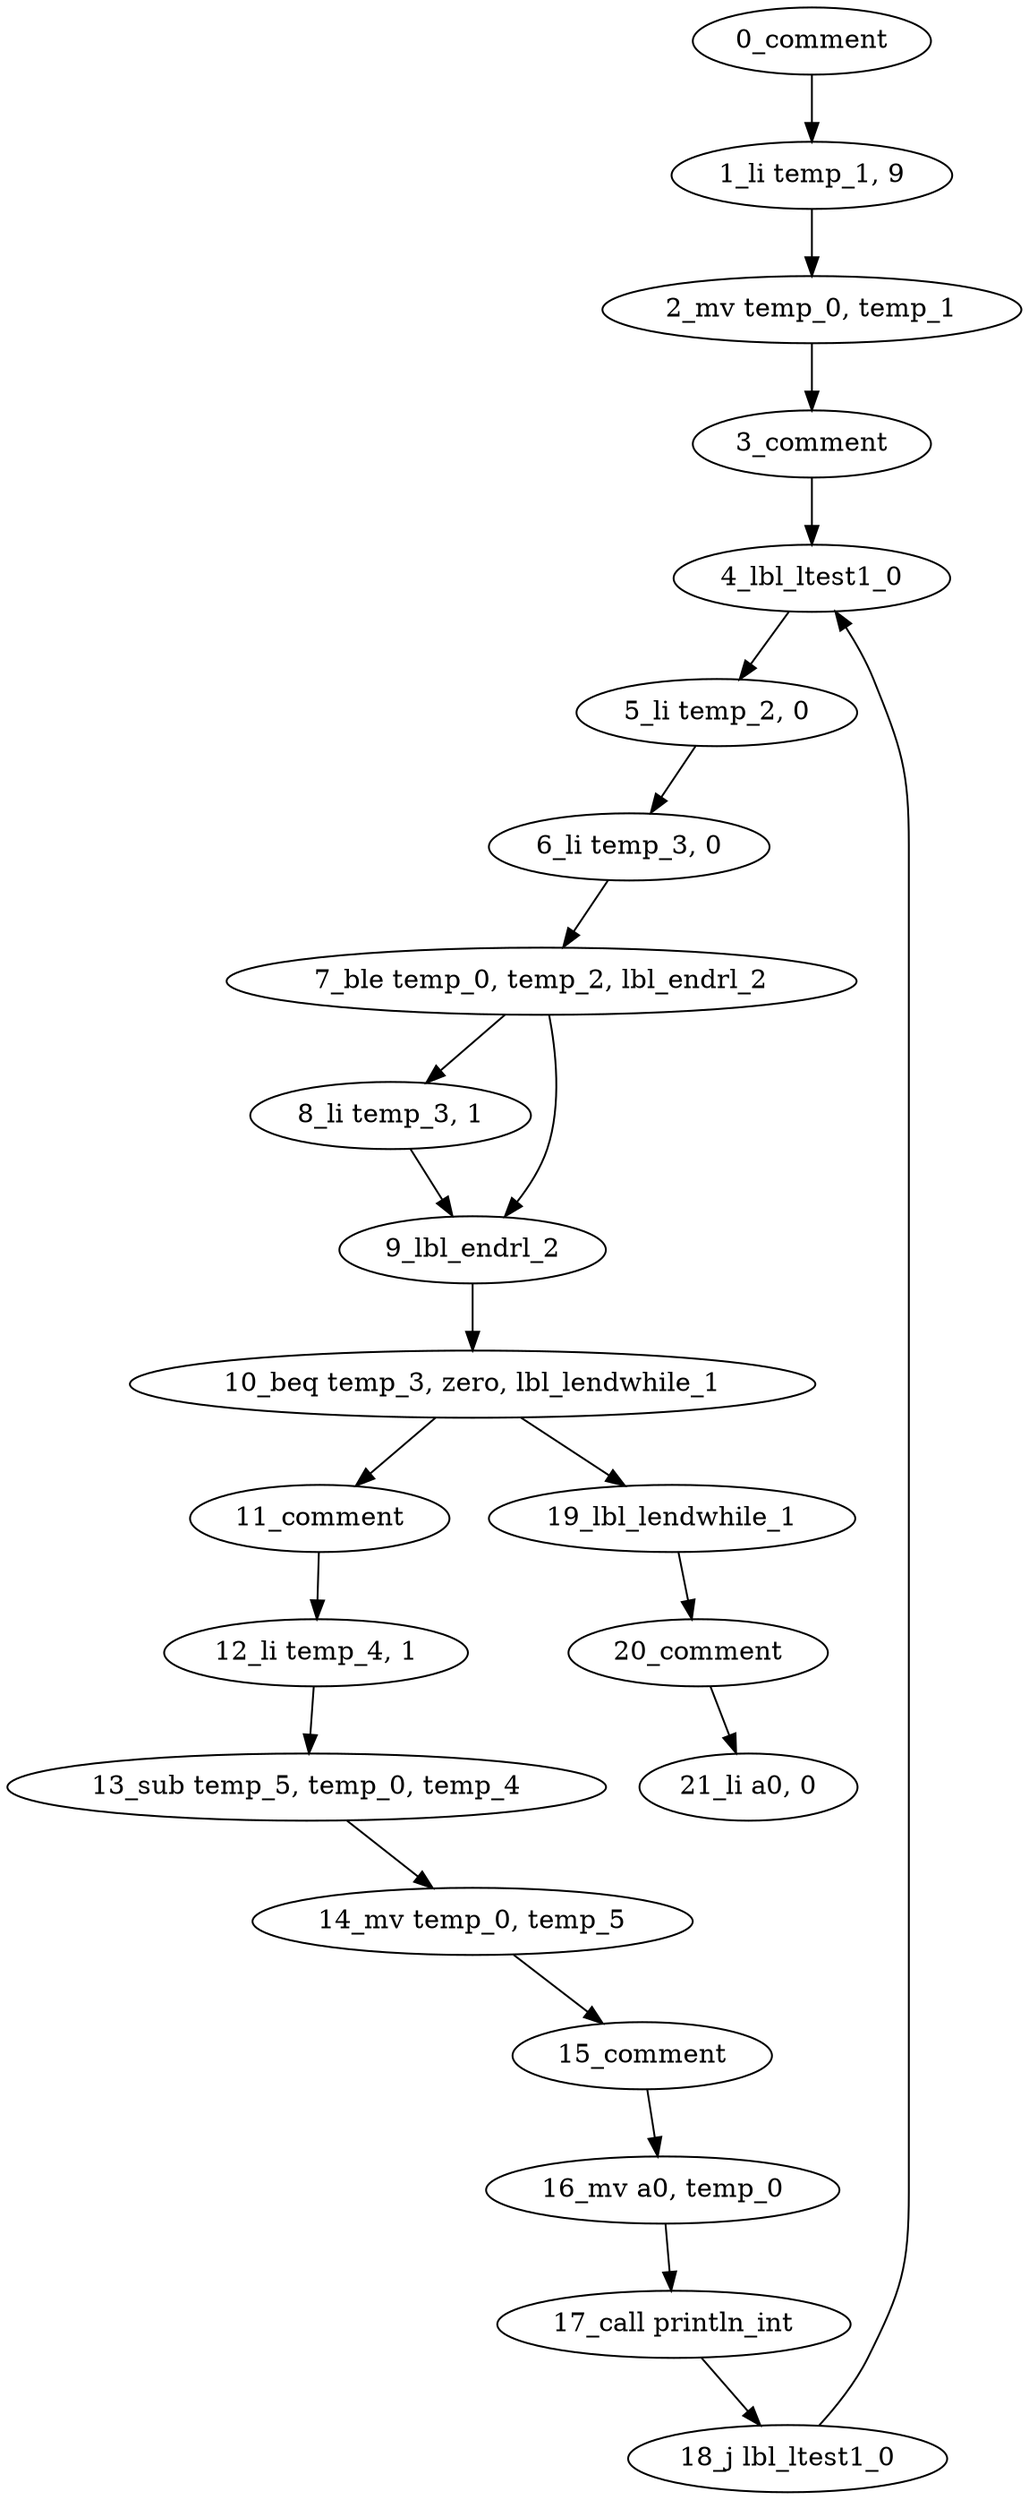 strict digraph "" {
	graph [overlap=false];
	"0_comment" -> "1_li temp_1, 9";
	"1_li temp_1, 9" -> "2_mv temp_0, temp_1";
	"2_mv temp_0, temp_1" -> "3_comment";
	"3_comment" -> "4_lbl_ltest1_0";
	"4_lbl_ltest1_0" -> "5_li temp_2, 0";
	"5_li temp_2, 0" -> "6_li temp_3, 0";
	"6_li temp_3, 0" -> "7_ble temp_0, temp_2, lbl_endrl_2";
	"7_ble temp_0, temp_2, lbl_endrl_2" -> "8_li temp_3, 1";
	"7_ble temp_0, temp_2, lbl_endrl_2" -> "9_lbl_endrl_2";
	"8_li temp_3, 1" -> "9_lbl_endrl_2";
	"9_lbl_endrl_2" -> "10_beq temp_3, zero, lbl_lendwhile_1";
	"10_beq temp_3, zero, lbl_lendwhile_1" -> "11_comment";
	"10_beq temp_3, zero, lbl_lendwhile_1" -> "19_lbl_lendwhile_1";
	"11_comment" -> "12_li temp_4, 1";
	"12_li temp_4, 1" -> "13_sub temp_5, temp_0, temp_4";
	"13_sub temp_5, temp_0, temp_4" -> "14_mv temp_0, temp_5";
	"14_mv temp_0, temp_5" -> "15_comment";
	"15_comment" -> "16_mv a0, temp_0";
	"16_mv a0, temp_0" -> "17_call println_int";
	"17_call println_int" -> "18_j lbl_ltest1_0";
	"18_j lbl_ltest1_0" -> "4_lbl_ltest1_0";
	"19_lbl_lendwhile_1" -> "20_comment";
	"20_comment" -> "21_li a0, 0";
}
